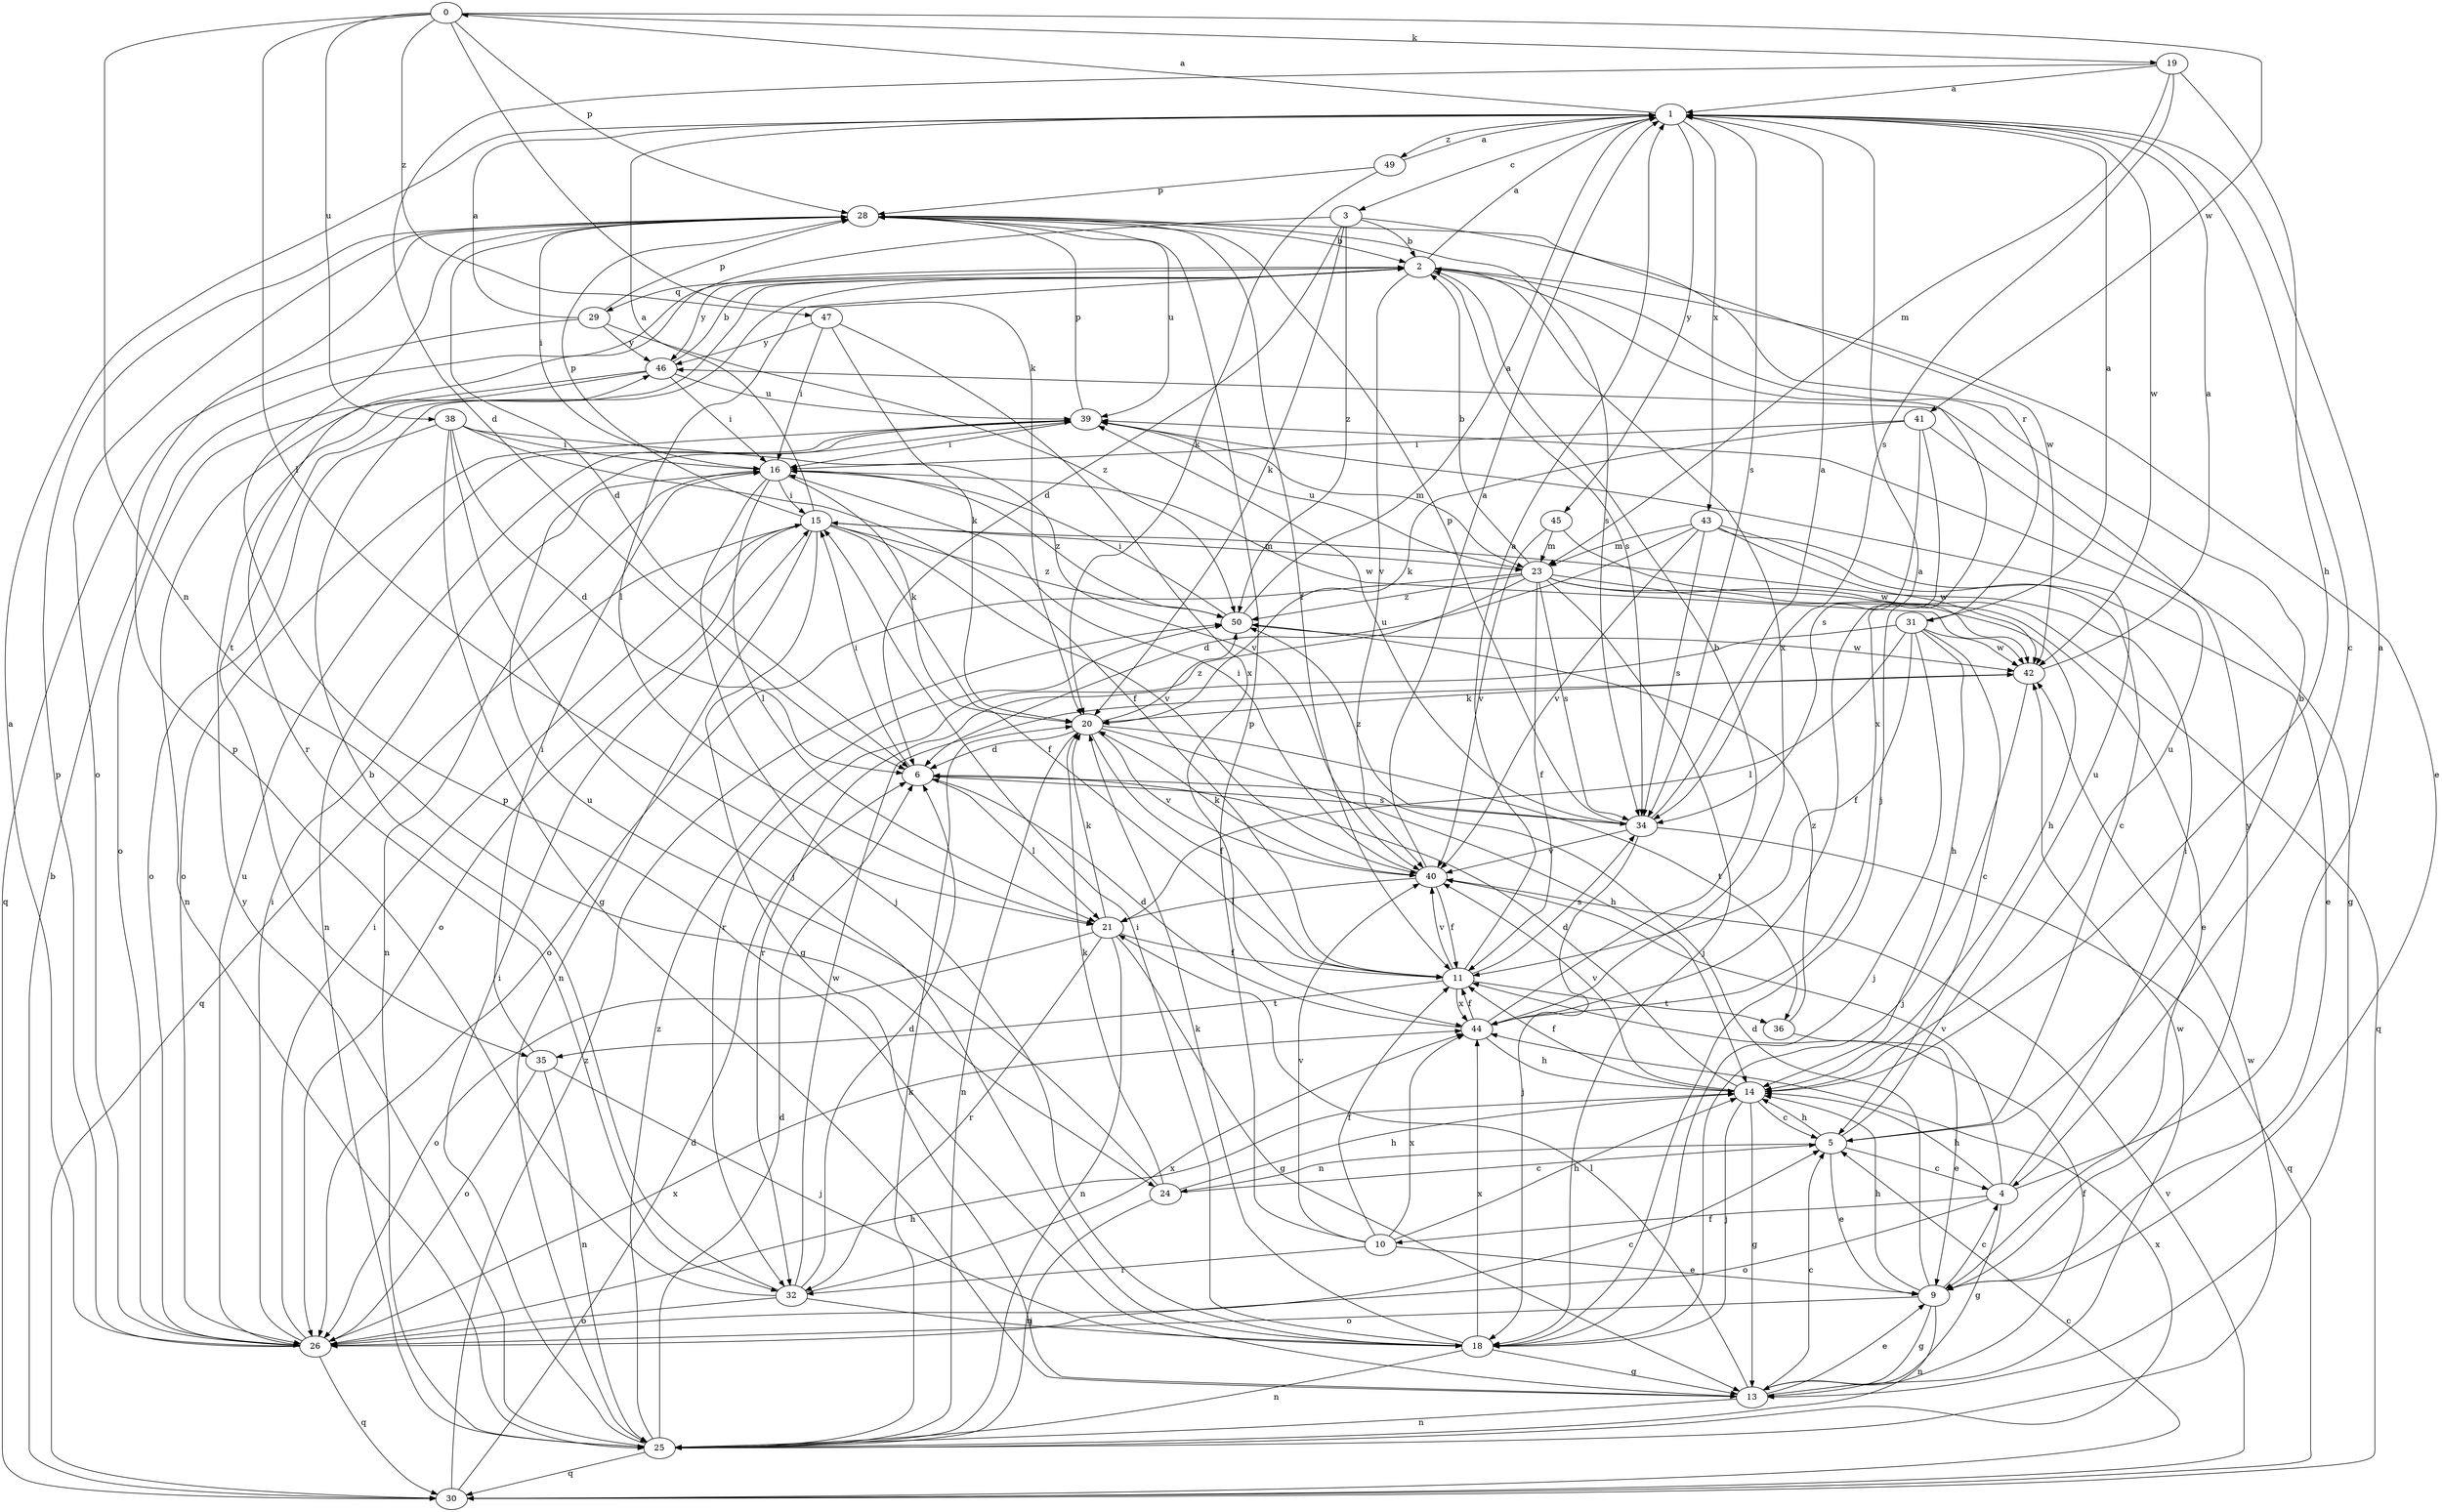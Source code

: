 strict digraph  {
0;
1;
2;
3;
4;
5;
6;
9;
10;
11;
13;
14;
15;
16;
18;
19;
20;
21;
23;
24;
25;
26;
28;
29;
30;
31;
32;
34;
35;
36;
38;
39;
40;
41;
42;
43;
44;
45;
46;
47;
49;
50;
0 -> 19  [label=k];
0 -> 20  [label=k];
0 -> 21  [label=l];
0 -> 24  [label=n];
0 -> 28  [label=p];
0 -> 38  [label=u];
0 -> 41  [label=w];
0 -> 47  [label=z];
1 -> 0  [label=a];
1 -> 3  [label=c];
1 -> 4  [label=c];
1 -> 34  [label=s];
1 -> 42  [label=w];
1 -> 43  [label=x];
1 -> 45  [label=y];
1 -> 49  [label=z];
2 -> 1  [label=a];
2 -> 9  [label=e];
2 -> 18  [label=j];
2 -> 21  [label=l];
2 -> 29  [label=q];
2 -> 34  [label=s];
2 -> 35  [label=t];
2 -> 40  [label=v];
2 -> 44  [label=x];
2 -> 46  [label=y];
3 -> 2  [label=b];
3 -> 6  [label=d];
3 -> 20  [label=k];
3 -> 31  [label=r];
3 -> 32  [label=r];
3 -> 50  [label=z];
4 -> 1  [label=a];
4 -> 10  [label=f];
4 -> 13  [label=g];
4 -> 14  [label=h];
4 -> 15  [label=i];
4 -> 26  [label=o];
4 -> 40  [label=v];
5 -> 2  [label=b];
5 -> 4  [label=c];
5 -> 9  [label=e];
5 -> 14  [label=h];
5 -> 24  [label=n];
5 -> 39  [label=u];
6 -> 15  [label=i];
6 -> 21  [label=l];
6 -> 34  [label=s];
9 -> 4  [label=c];
9 -> 6  [label=d];
9 -> 13  [label=g];
9 -> 14  [label=h];
9 -> 25  [label=n];
9 -> 26  [label=o];
9 -> 46  [label=y];
10 -> 9  [label=e];
10 -> 11  [label=f];
10 -> 14  [label=h];
10 -> 28  [label=p];
10 -> 32  [label=r];
10 -> 40  [label=v];
10 -> 44  [label=x];
11 -> 1  [label=a];
11 -> 34  [label=s];
11 -> 35  [label=t];
11 -> 36  [label=t];
11 -> 40  [label=v];
11 -> 44  [label=x];
13 -> 5  [label=c];
13 -> 9  [label=e];
13 -> 11  [label=f];
13 -> 21  [label=l];
13 -> 25  [label=n];
13 -> 28  [label=p];
13 -> 42  [label=w];
14 -> 5  [label=c];
14 -> 6  [label=d];
14 -> 11  [label=f];
14 -> 13  [label=g];
14 -> 18  [label=j];
14 -> 39  [label=u];
14 -> 40  [label=v];
15 -> 1  [label=a];
15 -> 11  [label=f];
15 -> 13  [label=g];
15 -> 23  [label=m];
15 -> 25  [label=n];
15 -> 26  [label=o];
15 -> 28  [label=p];
15 -> 30  [label=q];
15 -> 40  [label=v];
15 -> 50  [label=z];
16 -> 15  [label=i];
16 -> 18  [label=j];
16 -> 20  [label=k];
16 -> 21  [label=l];
16 -> 25  [label=n];
16 -> 42  [label=w];
16 -> 50  [label=z];
18 -> 13  [label=g];
18 -> 15  [label=i];
18 -> 20  [label=k];
18 -> 25  [label=n];
18 -> 44  [label=x];
19 -> 1  [label=a];
19 -> 6  [label=d];
19 -> 14  [label=h];
19 -> 23  [label=m];
19 -> 34  [label=s];
20 -> 6  [label=d];
20 -> 11  [label=f];
20 -> 14  [label=h];
20 -> 25  [label=n];
20 -> 36  [label=t];
20 -> 40  [label=v];
20 -> 50  [label=z];
21 -> 11  [label=f];
21 -> 13  [label=g];
21 -> 20  [label=k];
21 -> 25  [label=n];
21 -> 26  [label=o];
21 -> 32  [label=r];
23 -> 2  [label=b];
23 -> 9  [label=e];
23 -> 11  [label=f];
23 -> 14  [label=h];
23 -> 18  [label=j];
23 -> 26  [label=o];
23 -> 30  [label=q];
23 -> 32  [label=r];
23 -> 34  [label=s];
23 -> 39  [label=u];
23 -> 50  [label=z];
24 -> 5  [label=c];
24 -> 14  [label=h];
24 -> 20  [label=k];
24 -> 25  [label=n];
24 -> 39  [label=u];
25 -> 6  [label=d];
25 -> 15  [label=i];
25 -> 20  [label=k];
25 -> 30  [label=q];
25 -> 42  [label=w];
25 -> 44  [label=x];
25 -> 46  [label=y];
25 -> 50  [label=z];
26 -> 1  [label=a];
26 -> 5  [label=c];
26 -> 14  [label=h];
26 -> 15  [label=i];
26 -> 16  [label=i];
26 -> 28  [label=p];
26 -> 30  [label=q];
26 -> 39  [label=u];
26 -> 44  [label=x];
28 -> 2  [label=b];
28 -> 6  [label=d];
28 -> 11  [label=f];
28 -> 16  [label=i];
28 -> 26  [label=o];
28 -> 34  [label=s];
28 -> 39  [label=u];
28 -> 42  [label=w];
29 -> 1  [label=a];
29 -> 28  [label=p];
29 -> 30  [label=q];
29 -> 46  [label=y];
29 -> 50  [label=z];
30 -> 2  [label=b];
30 -> 5  [label=c];
30 -> 6  [label=d];
30 -> 40  [label=v];
30 -> 50  [label=z];
31 -> 1  [label=a];
31 -> 5  [label=c];
31 -> 11  [label=f];
31 -> 14  [label=h];
31 -> 18  [label=j];
31 -> 21  [label=l];
31 -> 32  [label=r];
31 -> 42  [label=w];
32 -> 2  [label=b];
32 -> 6  [label=d];
32 -> 18  [label=j];
32 -> 26  [label=o];
32 -> 28  [label=p];
32 -> 42  [label=w];
32 -> 44  [label=x];
34 -> 1  [label=a];
34 -> 18  [label=j];
34 -> 28  [label=p];
34 -> 30  [label=q];
34 -> 39  [label=u];
34 -> 40  [label=v];
34 -> 50  [label=z];
35 -> 16  [label=i];
35 -> 18  [label=j];
35 -> 25  [label=n];
35 -> 26  [label=o];
36 -> 9  [label=e];
36 -> 50  [label=z];
38 -> 6  [label=d];
38 -> 11  [label=f];
38 -> 13  [label=g];
38 -> 16  [label=i];
38 -> 18  [label=j];
38 -> 26  [label=o];
38 -> 40  [label=v];
39 -> 16  [label=i];
39 -> 23  [label=m];
39 -> 25  [label=n];
39 -> 26  [label=o];
39 -> 28  [label=p];
40 -> 1  [label=a];
40 -> 11  [label=f];
40 -> 16  [label=i];
40 -> 20  [label=k];
40 -> 21  [label=l];
41 -> 13  [label=g];
41 -> 16  [label=i];
41 -> 20  [label=k];
41 -> 34  [label=s];
41 -> 44  [label=x];
42 -> 1  [label=a];
42 -> 18  [label=j];
42 -> 20  [label=k];
43 -> 5  [label=c];
43 -> 6  [label=d];
43 -> 9  [label=e];
43 -> 23  [label=m];
43 -> 34  [label=s];
43 -> 40  [label=v];
43 -> 42  [label=w];
44 -> 1  [label=a];
44 -> 2  [label=b];
44 -> 6  [label=d];
44 -> 11  [label=f];
44 -> 14  [label=h];
45 -> 23  [label=m];
45 -> 40  [label=v];
45 -> 42  [label=w];
46 -> 2  [label=b];
46 -> 16  [label=i];
46 -> 25  [label=n];
46 -> 26  [label=o];
46 -> 39  [label=u];
47 -> 16  [label=i];
47 -> 20  [label=k];
47 -> 44  [label=x];
47 -> 46  [label=y];
49 -> 1  [label=a];
49 -> 20  [label=k];
49 -> 28  [label=p];
50 -> 1  [label=a];
50 -> 16  [label=i];
50 -> 42  [label=w];
}
